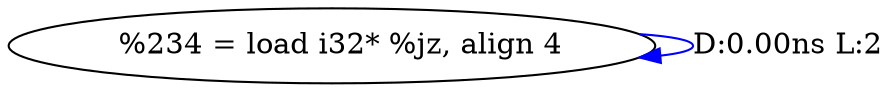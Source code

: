 digraph {
Node0x2d16c60[label="  %234 = load i32* %jz, align 4"];
Node0x2d16c60 -> Node0x2d16c60[label="D:0.00ns L:2",color=blue];
}
